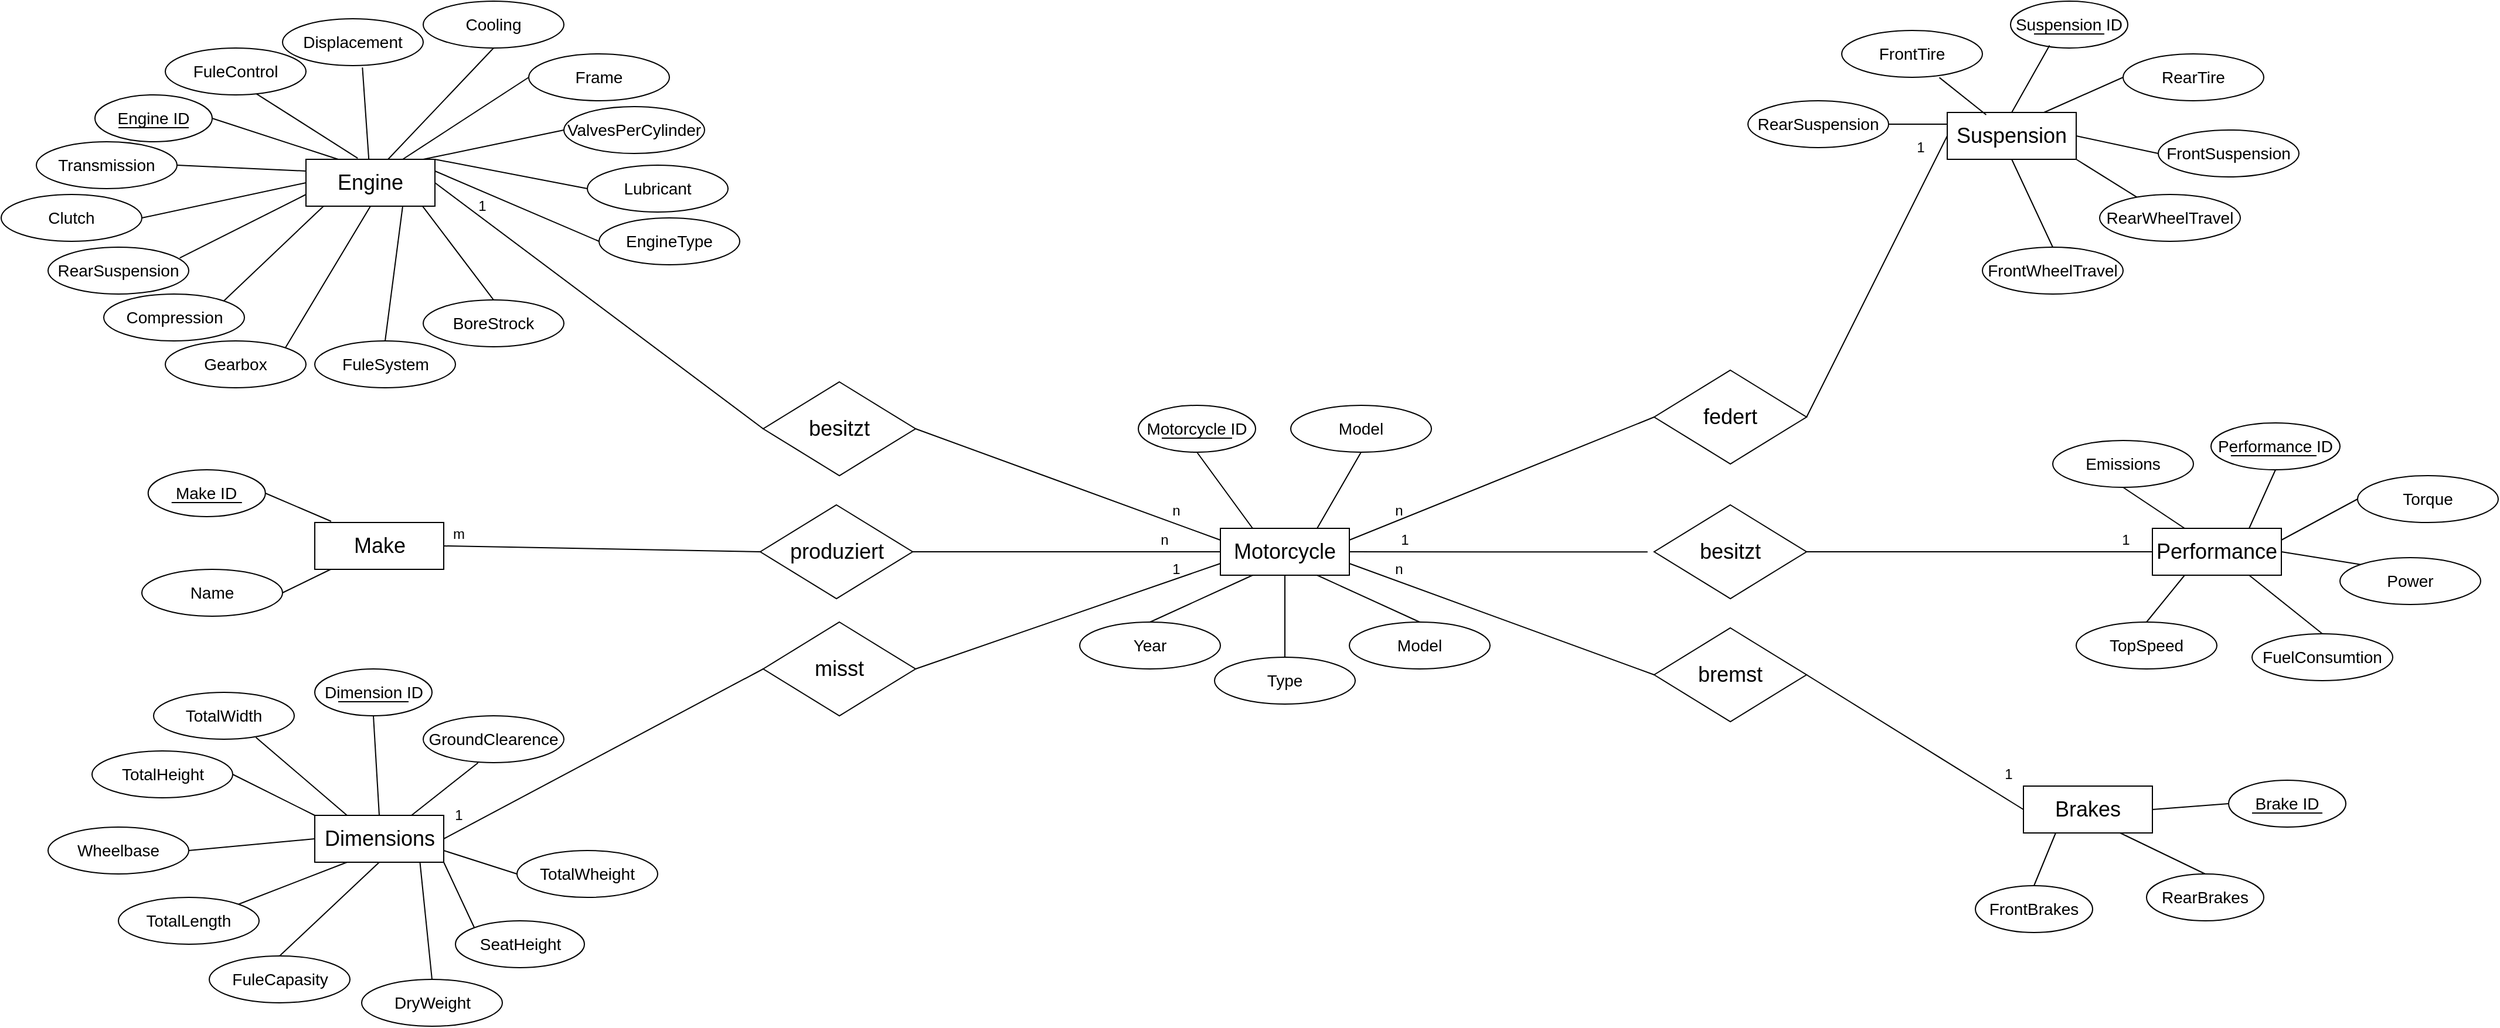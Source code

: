 <mxfile version="26.0.9">
  <diagram id="C5RBs43oDa-KdzZeNtuy" name="Page-1">
    <mxGraphModel dx="4522" dy="1688" grid="1" gridSize="10" guides="1" tooltips="1" connect="1" arrows="1" fold="1" page="1" pageScale="1" pageWidth="827" pageHeight="1169" math="0" shadow="0">
      <root>
        <mxCell id="WIyWlLk6GJQsqaUBKTNV-0" />
        <mxCell id="WIyWlLk6GJQsqaUBKTNV-1" parent="WIyWlLk6GJQsqaUBKTNV-0" />
        <mxCell id="6ca-6jNYplKiAOESxt2s-0" value="&lt;font style=&quot;font-size: 18px;&quot;&gt;Brakes&lt;/font&gt;" style="rounded=0;whiteSpace=wrap;html=1;" parent="WIyWlLk6GJQsqaUBKTNV-1" vertex="1">
          <mxGeometry x="355" y="765" width="110" height="40" as="geometry" />
        </mxCell>
        <mxCell id="6ca-6jNYplKiAOESxt2s-2" value="&lt;font style=&quot;font-size: 18px;&quot;&gt;Engine&lt;/font&gt;" style="rounded=0;whiteSpace=wrap;html=1;" parent="WIyWlLk6GJQsqaUBKTNV-1" vertex="1">
          <mxGeometry x="-1110" y="230" width="110" height="40" as="geometry" />
        </mxCell>
        <mxCell id="6ca-6jNYplKiAOESxt2s-6" value="&lt;font style=&quot;font-size: 18px;&quot;&gt;Suspension&lt;/font&gt;" style="rounded=0;whiteSpace=wrap;html=1;" parent="WIyWlLk6GJQsqaUBKTNV-1" vertex="1">
          <mxGeometry x="290" y="190" width="110" height="40" as="geometry" />
        </mxCell>
        <mxCell id="6ca-6jNYplKiAOESxt2s-8" value="&lt;font style=&quot;font-size: 18px;&quot;&gt;Motorcycle&lt;/font&gt;" style="rounded=0;whiteSpace=wrap;html=1;" parent="WIyWlLk6GJQsqaUBKTNV-1" vertex="1">
          <mxGeometry x="-330" y="545" width="110" height="40" as="geometry" />
        </mxCell>
        <mxCell id="6ca-6jNYplKiAOESxt2s-9" value="&lt;span style=&quot;font-size: 18px;&quot;&gt;Performance&lt;/span&gt;" style="rounded=0;whiteSpace=wrap;html=1;" parent="WIyWlLk6GJQsqaUBKTNV-1" vertex="1">
          <mxGeometry x="465" y="545" width="110" height="40" as="geometry" />
        </mxCell>
        <mxCell id="6ca-6jNYplKiAOESxt2s-10" value="&lt;font style=&quot;font-size: 18px;&quot;&gt;Dimensions&lt;/font&gt;" style="rounded=0;whiteSpace=wrap;html=1;" parent="WIyWlLk6GJQsqaUBKTNV-1" vertex="1">
          <mxGeometry x="-1102.5" y="790" width="110" height="40" as="geometry" />
        </mxCell>
        <mxCell id="6ca-6jNYplKiAOESxt2s-13" value="&lt;font style=&quot;font-size: 14px;&quot;&gt;FrontBrakes&lt;/font&gt;" style="ellipse;whiteSpace=wrap;html=1;align=center;" parent="WIyWlLk6GJQsqaUBKTNV-1" vertex="1">
          <mxGeometry x="314" y="850" width="100" height="40" as="geometry" />
        </mxCell>
        <mxCell id="6ca-6jNYplKiAOESxt2s-14" value="&lt;font style=&quot;font-size: 14px;&quot;&gt;RearBrakes&lt;/font&gt;" style="ellipse;whiteSpace=wrap;html=1;align=center;" parent="WIyWlLk6GJQsqaUBKTNV-1" vertex="1">
          <mxGeometry x="460" y="840" width="100" height="40" as="geometry" />
        </mxCell>
        <mxCell id="6ca-6jNYplKiAOESxt2s-19" value="" style="group" parent="WIyWlLk6GJQsqaUBKTNV-1" vertex="1" connectable="0">
          <mxGeometry x="530" y="760" width="100" height="40" as="geometry" />
        </mxCell>
        <mxCell id="6ca-6jNYplKiAOESxt2s-23" value="" style="group" parent="6ca-6jNYplKiAOESxt2s-19" vertex="1" connectable="0">
          <mxGeometry width="100" height="40" as="geometry" />
        </mxCell>
        <mxCell id="6ca-6jNYplKiAOESxt2s-12" value="&lt;font style=&quot;font-size: 14px;&quot;&gt;Brake ID&lt;/font&gt;" style="ellipse;whiteSpace=wrap;html=1;align=center;" parent="6ca-6jNYplKiAOESxt2s-23" vertex="1">
          <mxGeometry width="100" height="40" as="geometry" />
        </mxCell>
        <mxCell id="6ca-6jNYplKiAOESxt2s-18" value="" style="line;strokeWidth=1;rotatable=0;dashed=0;labelPosition=right;align=left;verticalAlign=middle;spacingTop=0;spacingLeft=6;points=[];portConstraint=eastwest;" parent="6ca-6jNYplKiAOESxt2s-23" vertex="1">
          <mxGeometry x="20" y="23" width="60" height="10" as="geometry" />
        </mxCell>
        <mxCell id="6ca-6jNYplKiAOESxt2s-25" value="" style="group" parent="WIyWlLk6GJQsqaUBKTNV-1" vertex="1" connectable="0">
          <mxGeometry x="344" y="95" width="100" height="40" as="geometry" />
        </mxCell>
        <mxCell id="6ca-6jNYplKiAOESxt2s-26" value="" style="group" parent="6ca-6jNYplKiAOESxt2s-25" vertex="1" connectable="0">
          <mxGeometry width="100" height="40" as="geometry" />
        </mxCell>
        <mxCell id="6ca-6jNYplKiAOESxt2s-27" value="&lt;font style=&quot;font-size: 14px;&quot;&gt;Suspension ID&lt;/font&gt;" style="ellipse;whiteSpace=wrap;html=1;align=center;" parent="6ca-6jNYplKiAOESxt2s-26" vertex="1">
          <mxGeometry width="100" height="40" as="geometry" />
        </mxCell>
        <mxCell id="6ca-6jNYplKiAOESxt2s-28" value="" style="line;strokeWidth=1;rotatable=0;dashed=0;labelPosition=right;align=left;verticalAlign=middle;spacingTop=0;spacingLeft=6;points=[];portConstraint=eastwest;" parent="6ca-6jNYplKiAOESxt2s-26" vertex="1">
          <mxGeometry x="20" y="23" width="60" height="10" as="geometry" />
        </mxCell>
        <mxCell id="6ca-6jNYplKiAOESxt2s-29" value="&lt;font style=&quot;font-size: 14px;&quot;&gt;FrontSuspension&lt;/font&gt;" style="ellipse;whiteSpace=wrap;html=1;align=center;" parent="WIyWlLk6GJQsqaUBKTNV-1" vertex="1">
          <mxGeometry x="470" y="205" width="120" height="40" as="geometry" />
        </mxCell>
        <mxCell id="6ca-6jNYplKiAOESxt2s-30" value="&lt;font style=&quot;font-size: 14px;&quot;&gt;RearSuspension&lt;/font&gt;" style="ellipse;whiteSpace=wrap;html=1;align=center;" parent="WIyWlLk6GJQsqaUBKTNV-1" vertex="1">
          <mxGeometry x="120" y="180" width="120" height="40" as="geometry" />
        </mxCell>
        <mxCell id="6ca-6jNYplKiAOESxt2s-31" value="&lt;span style=&quot;font-size: 14px;&quot;&gt;RearWheelTravel&lt;/span&gt;" style="ellipse;whiteSpace=wrap;html=1;align=center;" parent="WIyWlLk6GJQsqaUBKTNV-1" vertex="1">
          <mxGeometry x="420" y="260" width="120" height="40" as="geometry" />
        </mxCell>
        <mxCell id="6ca-6jNYplKiAOESxt2s-32" value="&lt;span style=&quot;font-size: 14px;&quot;&gt;FrontWheelTravel&lt;/span&gt;" style="ellipse;whiteSpace=wrap;html=1;align=center;" parent="WIyWlLk6GJQsqaUBKTNV-1" vertex="1">
          <mxGeometry x="320" y="305" width="120" height="40" as="geometry" />
        </mxCell>
        <mxCell id="6ca-6jNYplKiAOESxt2s-33" value="&lt;span style=&quot;font-size: 14px;&quot;&gt;RearTire&lt;/span&gt;" style="ellipse;whiteSpace=wrap;html=1;align=center;" parent="WIyWlLk6GJQsqaUBKTNV-1" vertex="1">
          <mxGeometry x="440" y="140" width="120" height="40" as="geometry" />
        </mxCell>
        <mxCell id="6ca-6jNYplKiAOESxt2s-34" value="&lt;span style=&quot;font-size: 14px;&quot;&gt;FrontTire&lt;/span&gt;" style="ellipse;whiteSpace=wrap;html=1;align=center;" parent="WIyWlLk6GJQsqaUBKTNV-1" vertex="1">
          <mxGeometry x="200" y="120" width="120" height="40" as="geometry" />
        </mxCell>
        <mxCell id="6ca-6jNYplKiAOESxt2s-35" value="" style="group" parent="WIyWlLk6GJQsqaUBKTNV-1" vertex="1" connectable="0">
          <mxGeometry x="-1290" y="175" width="100" height="40" as="geometry" />
        </mxCell>
        <mxCell id="6ca-6jNYplKiAOESxt2s-36" value="" style="group" parent="6ca-6jNYplKiAOESxt2s-35" vertex="1" connectable="0">
          <mxGeometry width="100" height="40" as="geometry" />
        </mxCell>
        <mxCell id="6ca-6jNYplKiAOESxt2s-37" value="&lt;font style=&quot;font-size: 14px;&quot;&gt;Engine ID&lt;/font&gt;" style="ellipse;whiteSpace=wrap;html=1;align=center;" parent="6ca-6jNYplKiAOESxt2s-36" vertex="1">
          <mxGeometry width="100" height="40" as="geometry" />
        </mxCell>
        <mxCell id="6ca-6jNYplKiAOESxt2s-38" value="" style="line;strokeWidth=1;rotatable=0;dashed=0;labelPosition=right;align=left;verticalAlign=middle;spacingTop=0;spacingLeft=6;points=[];portConstraint=eastwest;" parent="6ca-6jNYplKiAOESxt2s-36" vertex="1">
          <mxGeometry x="20" y="23" width="60" height="10" as="geometry" />
        </mxCell>
        <mxCell id="6ca-6jNYplKiAOESxt2s-39" value="&lt;span style=&quot;font-size: 14px;&quot;&gt;Displacement&lt;/span&gt;&lt;span style=&quot;color: rgba(0, 0, 0, 0); font-family: monospace; font-size: 0px; text-align: start; text-wrap: nowrap;&quot;&gt;%3CmxGraphModel%3E%3Croot%3E%3CmxCell%20id%3D%220%22%2F%3E%3CmxCell%20id%3D%221%22%20parent%3D%220%22%2F%3E%3CmxCell%20id%3D%222%22%20value%3D%22%26lt%3Bfont%20style%3D%26quot%3Bfont-size%3A%2014px%3B%26quot%3B%26gt%3BRearSuspension%26lt%3B%2Ffont%26gt%3B%22%20style%3D%22ellipse%3BwhiteSpace%3Dwrap%3Bhtml%3D1%3Balign%3Dcenter%3B%22%20vertex%3D%221%22%20parent%3D%221%22%3E%3CmxGeometry%20x%3D%22550%22%20y%3D%22520%22%20width%3D%22120%22%20height%3D%2240%22%20as%3D%22geometry%22%2F%3E%3C%2FmxCell%3E%3C%2Froot%3E%3C%2FmxGraphModel%3E&lt;/span&gt;" style="ellipse;whiteSpace=wrap;html=1;align=center;" parent="WIyWlLk6GJQsqaUBKTNV-1" vertex="1">
          <mxGeometry x="-1130" y="110" width="120" height="40" as="geometry" />
        </mxCell>
        <mxCell id="6ca-6jNYplKiAOESxt2s-40" value="&lt;font style=&quot;font-size: 14px;&quot;&gt;RearSuspension&lt;/font&gt;" style="ellipse;whiteSpace=wrap;html=1;align=center;" parent="WIyWlLk6GJQsqaUBKTNV-1" vertex="1">
          <mxGeometry x="-1330" y="305" width="120" height="40" as="geometry" />
        </mxCell>
        <mxCell id="6ca-6jNYplKiAOESxt2s-41" value="&lt;span style=&quot;font-size: 14px;&quot;&gt;EngineType&lt;/span&gt;" style="ellipse;whiteSpace=wrap;html=1;align=center;" parent="WIyWlLk6GJQsqaUBKTNV-1" vertex="1">
          <mxGeometry x="-860" y="280" width="120" height="40" as="geometry" />
        </mxCell>
        <mxCell id="6ca-6jNYplKiAOESxt2s-42" value="&lt;span style=&quot;font-size: 14px;&quot;&gt;Compression&lt;/span&gt;" style="ellipse;whiteSpace=wrap;html=1;align=center;" parent="WIyWlLk6GJQsqaUBKTNV-1" vertex="1">
          <mxGeometry x="-1282.5" y="345" width="120" height="40" as="geometry" />
        </mxCell>
        <mxCell id="6ca-6jNYplKiAOESxt2s-43" value="&lt;span style=&quot;font-size: 14px;&quot;&gt;BoreStrock&lt;/span&gt;" style="ellipse;whiteSpace=wrap;html=1;align=center;" parent="WIyWlLk6GJQsqaUBKTNV-1" vertex="1">
          <mxGeometry x="-1010" y="350" width="120" height="40" as="geometry" />
        </mxCell>
        <mxCell id="6ca-6jNYplKiAOESxt2s-44" value="&lt;span style=&quot;font-size: 14px;&quot;&gt;ValvesPerCylinder&lt;/span&gt;" style="ellipse;whiteSpace=wrap;html=1;align=center;" parent="WIyWlLk6GJQsqaUBKTNV-1" vertex="1">
          <mxGeometry x="-890" y="185" width="120" height="40" as="geometry" />
        </mxCell>
        <mxCell id="6ca-6jNYplKiAOESxt2s-45" value="&lt;span style=&quot;font-size: 14px;&quot;&gt;FuleSystem&lt;/span&gt;" style="ellipse;whiteSpace=wrap;html=1;align=center;" parent="WIyWlLk6GJQsqaUBKTNV-1" vertex="1">
          <mxGeometry x="-1102.5" y="385" width="120" height="40" as="geometry" />
        </mxCell>
        <mxCell id="6ca-6jNYplKiAOESxt2s-46" value="&lt;span style=&quot;font-size: 14px;&quot;&gt;FuleControl&lt;/span&gt;" style="ellipse;whiteSpace=wrap;html=1;align=center;" parent="WIyWlLk6GJQsqaUBKTNV-1" vertex="1">
          <mxGeometry x="-1230" y="135" width="120" height="40" as="geometry" />
        </mxCell>
        <mxCell id="6ca-6jNYplKiAOESxt2s-47" value="&lt;span style=&quot;font-size: 14px;&quot;&gt;Lubricant&lt;/span&gt;" style="ellipse;whiteSpace=wrap;html=1;align=center;" parent="WIyWlLk6GJQsqaUBKTNV-1" vertex="1">
          <mxGeometry x="-870" y="235" width="120" height="40" as="geometry" />
        </mxCell>
        <mxCell id="6ca-6jNYplKiAOESxt2s-48" value="&lt;span style=&quot;font-size: 14px;&quot;&gt;Cooling&lt;/span&gt;" style="ellipse;whiteSpace=wrap;html=1;align=center;" parent="WIyWlLk6GJQsqaUBKTNV-1" vertex="1">
          <mxGeometry x="-1010" y="95" width="120" height="40" as="geometry" />
        </mxCell>
        <mxCell id="6ca-6jNYplKiAOESxt2s-49" value="&lt;span style=&quot;font-size: 14px;&quot;&gt;Gearbox&lt;/span&gt;" style="ellipse;whiteSpace=wrap;html=1;align=center;" parent="WIyWlLk6GJQsqaUBKTNV-1" vertex="1">
          <mxGeometry x="-1230" y="385" width="120" height="40" as="geometry" />
        </mxCell>
        <mxCell id="6ca-6jNYplKiAOESxt2s-50" value="&lt;span style=&quot;font-size: 14px;&quot;&gt;Transmission&lt;/span&gt;" style="ellipse;whiteSpace=wrap;html=1;align=center;" parent="WIyWlLk6GJQsqaUBKTNV-1" vertex="1">
          <mxGeometry x="-1340" y="215" width="120" height="40" as="geometry" />
        </mxCell>
        <mxCell id="6ca-6jNYplKiAOESxt2s-51" value="&lt;span style=&quot;font-size: 14px;&quot;&gt;Clutch&lt;/span&gt;" style="ellipse;whiteSpace=wrap;html=1;align=center;" parent="WIyWlLk6GJQsqaUBKTNV-1" vertex="1">
          <mxGeometry x="-1370" y="260" width="120" height="40" as="geometry" />
        </mxCell>
        <mxCell id="6ca-6jNYplKiAOESxt2s-52" value="&lt;span style=&quot;font-size: 14px;&quot;&gt;Frame&lt;/span&gt;" style="ellipse;whiteSpace=wrap;html=1;align=center;" parent="WIyWlLk6GJQsqaUBKTNV-1" vertex="1">
          <mxGeometry x="-920" y="140" width="120" height="40" as="geometry" />
        </mxCell>
        <mxCell id="6ca-6jNYplKiAOESxt2s-56" value="" style="group" parent="WIyWlLk6GJQsqaUBKTNV-1" vertex="1" connectable="0">
          <mxGeometry x="-400" y="440" width="100" height="40" as="geometry" />
        </mxCell>
        <mxCell id="6ca-6jNYplKiAOESxt2s-57" value="" style="group" parent="6ca-6jNYplKiAOESxt2s-56" vertex="1" connectable="0">
          <mxGeometry width="100" height="40" as="geometry" />
        </mxCell>
        <mxCell id="6ca-6jNYplKiAOESxt2s-58" value="&lt;font style=&quot;font-size: 14px;&quot;&gt;Motorcycle ID&lt;/font&gt;" style="ellipse;whiteSpace=wrap;html=1;align=center;" parent="6ca-6jNYplKiAOESxt2s-57" vertex="1">
          <mxGeometry width="100" height="40" as="geometry" />
        </mxCell>
        <mxCell id="6ca-6jNYplKiAOESxt2s-59" value="" style="line;strokeWidth=1;rotatable=0;dashed=0;labelPosition=right;align=left;verticalAlign=middle;spacingTop=0;spacingLeft=6;points=[];portConstraint=eastwest;" parent="6ca-6jNYplKiAOESxt2s-57" vertex="1">
          <mxGeometry x="20" y="23" width="60" height="10" as="geometry" />
        </mxCell>
        <mxCell id="6ca-6jNYplKiAOESxt2s-61" value="&lt;span style=&quot;font-size: 14px;&quot;&gt;Model&lt;/span&gt;" style="ellipse;whiteSpace=wrap;html=1;align=center;" parent="WIyWlLk6GJQsqaUBKTNV-1" vertex="1">
          <mxGeometry x="-270" y="440" width="120" height="40" as="geometry" />
        </mxCell>
        <mxCell id="6ca-6jNYplKiAOESxt2s-62" value="&lt;span style=&quot;font-size: 14px;&quot;&gt;Year&lt;/span&gt;" style="ellipse;whiteSpace=wrap;html=1;align=center;" parent="WIyWlLk6GJQsqaUBKTNV-1" vertex="1">
          <mxGeometry x="-450" y="625" width="120" height="40" as="geometry" />
        </mxCell>
        <mxCell id="6ca-6jNYplKiAOESxt2s-63" value="&lt;span style=&quot;font-size: 14px;&quot;&gt;Type&lt;/span&gt;" style="ellipse;whiteSpace=wrap;html=1;align=center;" parent="WIyWlLk6GJQsqaUBKTNV-1" vertex="1">
          <mxGeometry x="-335" y="655" width="120" height="40" as="geometry" />
        </mxCell>
        <mxCell id="6ca-6jNYplKiAOESxt2s-65" value="&lt;span style=&quot;font-size: 14px;&quot;&gt;Model&lt;/span&gt;" style="ellipse;whiteSpace=wrap;html=1;align=center;" parent="WIyWlLk6GJQsqaUBKTNV-1" vertex="1">
          <mxGeometry x="-220" y="625" width="120" height="40" as="geometry" />
        </mxCell>
        <mxCell id="6ca-6jNYplKiAOESxt2s-66" value="" style="group" parent="WIyWlLk6GJQsqaUBKTNV-1" vertex="1" connectable="0">
          <mxGeometry x="-1102.5" y="665" width="100" height="40" as="geometry" />
        </mxCell>
        <mxCell id="6ca-6jNYplKiAOESxt2s-67" value="" style="group" parent="6ca-6jNYplKiAOESxt2s-66" vertex="1" connectable="0">
          <mxGeometry width="100" height="40" as="geometry" />
        </mxCell>
        <mxCell id="6ca-6jNYplKiAOESxt2s-68" value="&lt;font style=&quot;font-size: 14px;&quot;&gt;Dimension ID&lt;/font&gt;" style="ellipse;whiteSpace=wrap;html=1;align=center;" parent="6ca-6jNYplKiAOESxt2s-67" vertex="1">
          <mxGeometry width="100" height="40" as="geometry" />
        </mxCell>
        <mxCell id="6ca-6jNYplKiAOESxt2s-69" value="" style="line;strokeWidth=1;rotatable=0;dashed=0;labelPosition=right;align=left;verticalAlign=middle;spacingTop=0;spacingLeft=6;points=[];portConstraint=eastwest;" parent="6ca-6jNYplKiAOESxt2s-67" vertex="1">
          <mxGeometry x="20" y="23" width="60" height="10" as="geometry" />
        </mxCell>
        <mxCell id="6ca-6jNYplKiAOESxt2s-74" value="&lt;span style=&quot;font-size: 14px;&quot;&gt;SeatHeight&lt;/span&gt;" style="ellipse;whiteSpace=wrap;html=1;align=center;" parent="WIyWlLk6GJQsqaUBKTNV-1" vertex="1">
          <mxGeometry x="-982.5" y="880" width="110" height="40" as="geometry" />
        </mxCell>
        <mxCell id="6ca-6jNYplKiAOESxt2s-75" value="&lt;span style=&quot;font-size: 14px;&quot;&gt;GroundClearence&lt;/span&gt;" style="ellipse;whiteSpace=wrap;html=1;align=center;" parent="WIyWlLk6GJQsqaUBKTNV-1" vertex="1">
          <mxGeometry x="-1010" y="705" width="120" height="40" as="geometry" />
        </mxCell>
        <mxCell id="6ca-6jNYplKiAOESxt2s-76" value="&lt;span style=&quot;font-size: 14px;&quot;&gt;Wheelbase&lt;/span&gt;" style="ellipse;whiteSpace=wrap;html=1;align=center;" parent="WIyWlLk6GJQsqaUBKTNV-1" vertex="1">
          <mxGeometry x="-1330" y="800" width="120" height="40" as="geometry" />
        </mxCell>
        <mxCell id="6ca-6jNYplKiAOESxt2s-77" value="&lt;span style=&quot;font-size: 14px;&quot;&gt;FuleCapasity&lt;/span&gt;" style="ellipse;whiteSpace=wrap;html=1;align=center;" parent="WIyWlLk6GJQsqaUBKTNV-1" vertex="1">
          <mxGeometry x="-1192.5" y="910" width="120" height="40" as="geometry" />
        </mxCell>
        <mxCell id="6ca-6jNYplKiAOESxt2s-78" value="&lt;span style=&quot;font-size: 14px;&quot;&gt;TotalWheight&lt;/span&gt;" style="ellipse;whiteSpace=wrap;html=1;align=center;" parent="WIyWlLk6GJQsqaUBKTNV-1" vertex="1">
          <mxGeometry x="-930" y="820" width="120" height="40" as="geometry" />
        </mxCell>
        <mxCell id="6ca-6jNYplKiAOESxt2s-79" value="&lt;span style=&quot;font-size: 14px;&quot;&gt;TotalHeight&lt;/span&gt;" style="ellipse;whiteSpace=wrap;html=1;align=center;" parent="WIyWlLk6GJQsqaUBKTNV-1" vertex="1">
          <mxGeometry x="-1292.5" y="735" width="120" height="40" as="geometry" />
        </mxCell>
        <mxCell id="6ca-6jNYplKiAOESxt2s-80" value="&lt;span style=&quot;font-size: 14px;&quot;&gt;TotalLength&lt;/span&gt;" style="ellipse;whiteSpace=wrap;html=1;align=center;" parent="WIyWlLk6GJQsqaUBKTNV-1" vertex="1">
          <mxGeometry x="-1270" y="860" width="120" height="40" as="geometry" />
        </mxCell>
        <mxCell id="6ca-6jNYplKiAOESxt2s-81" value="&lt;span style=&quot;font-size: 14px;&quot;&gt;TotalWidth&lt;/span&gt;" style="ellipse;whiteSpace=wrap;html=1;align=center;" parent="WIyWlLk6GJQsqaUBKTNV-1" vertex="1">
          <mxGeometry x="-1240" y="685" width="120" height="40" as="geometry" />
        </mxCell>
        <mxCell id="6ca-6jNYplKiAOESxt2s-82" value="&lt;span style=&quot;font-size: 14px;&quot;&gt;DryWeight&lt;/span&gt;" style="ellipse;whiteSpace=wrap;html=1;align=center;" parent="WIyWlLk6GJQsqaUBKTNV-1" vertex="1">
          <mxGeometry x="-1062.5" y="930" width="120" height="40" as="geometry" />
        </mxCell>
        <mxCell id="6ca-6jNYplKiAOESxt2s-84" value="" style="group" parent="WIyWlLk6GJQsqaUBKTNV-1" vertex="1" connectable="0">
          <mxGeometry x="515" y="455" width="110" height="40" as="geometry" />
        </mxCell>
        <mxCell id="6ca-6jNYplKiAOESxt2s-85" value="&lt;font style=&quot;font-size: 14px;&quot;&gt;Performance ID&lt;/font&gt;" style="ellipse;whiteSpace=wrap;html=1;align=center;" parent="6ca-6jNYplKiAOESxt2s-84" vertex="1">
          <mxGeometry width="110.0" height="40" as="geometry" />
        </mxCell>
        <mxCell id="6ca-6jNYplKiAOESxt2s-86" value="" style="line;strokeWidth=1;rotatable=0;dashed=0;labelPosition=right;align=left;verticalAlign=middle;spacingTop=0;spacingLeft=6;points=[];portConstraint=eastwest;" parent="6ca-6jNYplKiAOESxt2s-84" vertex="1">
          <mxGeometry x="16.92" y="23" width="73.08" height="10" as="geometry" />
        </mxCell>
        <mxCell id="6ca-6jNYplKiAOESxt2s-87" value="&lt;span style=&quot;font-size: 14px;&quot;&gt;Power&lt;/span&gt;" style="ellipse;whiteSpace=wrap;html=1;align=center;" parent="WIyWlLk6GJQsqaUBKTNV-1" vertex="1">
          <mxGeometry x="625" y="570" width="120" height="40" as="geometry" />
        </mxCell>
        <mxCell id="6ca-6jNYplKiAOESxt2s-88" value="&lt;span style=&quot;font-size: 14px;&quot;&gt;Torque&lt;/span&gt;" style="ellipse;whiteSpace=wrap;html=1;align=center;" parent="WIyWlLk6GJQsqaUBKTNV-1" vertex="1">
          <mxGeometry x="640" y="500" width="120" height="40" as="geometry" />
        </mxCell>
        <mxCell id="6ca-6jNYplKiAOESxt2s-89" value="&lt;span style=&quot;font-size: 14px;&quot;&gt;TopSpeed&lt;/span&gt;" style="ellipse;whiteSpace=wrap;html=1;align=center;" parent="WIyWlLk6GJQsqaUBKTNV-1" vertex="1">
          <mxGeometry x="400" y="625" width="120" height="40" as="geometry" />
        </mxCell>
        <mxCell id="6ca-6jNYplKiAOESxt2s-90" value="&lt;span style=&quot;font-size: 14px;&quot;&gt;FuelConsumtion&lt;/span&gt;" style="ellipse;whiteSpace=wrap;html=1;align=center;" parent="WIyWlLk6GJQsqaUBKTNV-1" vertex="1">
          <mxGeometry x="550" y="635" width="120" height="40" as="geometry" />
        </mxCell>
        <mxCell id="6ca-6jNYplKiAOESxt2s-91" value="&lt;span style=&quot;font-size: 14px;&quot;&gt;Emissions&lt;/span&gt;" style="ellipse;whiteSpace=wrap;html=1;align=center;" parent="WIyWlLk6GJQsqaUBKTNV-1" vertex="1">
          <mxGeometry x="380" y="470" width="120" height="40" as="geometry" />
        </mxCell>
        <mxCell id="_w1U7veLrTmLLH9kfXpN-4" value="" style="endArrow=none;html=1;rounded=0;exitX=0.75;exitY=1;exitDx=0;exitDy=0;entryX=0.5;entryY=0;entryDx=0;entryDy=0;" edge="1" parent="WIyWlLk6GJQsqaUBKTNV-1" source="6ca-6jNYplKiAOESxt2s-8" target="6ca-6jNYplKiAOESxt2s-65">
          <mxGeometry width="50" height="50" relative="1" as="geometry">
            <mxPoint x="-170" y="600" as="sourcePoint" />
            <mxPoint x="-120" y="550" as="targetPoint" />
          </mxGeometry>
        </mxCell>
        <mxCell id="_w1U7veLrTmLLH9kfXpN-5" value="" style="endArrow=none;html=1;rounded=0;exitX=0.5;exitY=1;exitDx=0;exitDy=0;entryX=0.5;entryY=0;entryDx=0;entryDy=0;" edge="1" parent="WIyWlLk6GJQsqaUBKTNV-1" source="6ca-6jNYplKiAOESxt2s-8" target="6ca-6jNYplKiAOESxt2s-63">
          <mxGeometry width="50" height="50" relative="1" as="geometry">
            <mxPoint x="-300" y="610" as="sourcePoint" />
            <mxPoint x="-213" y="650" as="targetPoint" />
          </mxGeometry>
        </mxCell>
        <mxCell id="_w1U7veLrTmLLH9kfXpN-6" value="" style="endArrow=none;html=1;rounded=0;exitX=0.25;exitY=1;exitDx=0;exitDy=0;entryX=0.5;entryY=0;entryDx=0;entryDy=0;" edge="1" parent="WIyWlLk6GJQsqaUBKTNV-1" source="6ca-6jNYplKiAOESxt2s-8" target="6ca-6jNYplKiAOESxt2s-62">
          <mxGeometry width="50" height="50" relative="1" as="geometry">
            <mxPoint x="-227" y="605" as="sourcePoint" />
            <mxPoint x="-140" y="645" as="targetPoint" />
          </mxGeometry>
        </mxCell>
        <mxCell id="_w1U7veLrTmLLH9kfXpN-7" value="" style="endArrow=none;html=1;rounded=0;exitX=0.5;exitY=1;exitDx=0;exitDy=0;entryX=0.25;entryY=0;entryDx=0;entryDy=0;" edge="1" parent="WIyWlLk6GJQsqaUBKTNV-1" source="6ca-6jNYplKiAOESxt2s-58" target="6ca-6jNYplKiAOESxt2s-8">
          <mxGeometry width="50" height="50" relative="1" as="geometry">
            <mxPoint x="-280" y="450" as="sourcePoint" />
            <mxPoint x="-300" y="540" as="targetPoint" />
          </mxGeometry>
        </mxCell>
        <mxCell id="_w1U7veLrTmLLH9kfXpN-8" value="" style="endArrow=none;html=1;rounded=0;entryX=0.75;entryY=0;entryDx=0;entryDy=0;exitX=0.5;exitY=1;exitDx=0;exitDy=0;" edge="1" parent="WIyWlLk6GJQsqaUBKTNV-1" source="6ca-6jNYplKiAOESxt2s-61" target="6ca-6jNYplKiAOESxt2s-8">
          <mxGeometry width="50" height="50" relative="1" as="geometry">
            <mxPoint x="-265" y="455" as="sourcePoint" />
            <mxPoint x="-265" y="555" as="targetPoint" />
          </mxGeometry>
        </mxCell>
        <mxCell id="_w1U7veLrTmLLH9kfXpN-11" value="" style="endArrow=none;html=1;rounded=0;exitX=0;exitY=0.75;exitDx=0;exitDy=0;entryX=1;entryY=0.5;entryDx=0;entryDy=0;" edge="1" parent="WIyWlLk6GJQsqaUBKTNV-1" source="6ca-6jNYplKiAOESxt2s-8" target="_w1U7veLrTmLLH9kfXpN-13">
          <mxGeometry width="50" height="50" relative="1" as="geometry">
            <mxPoint x="-445" y="565" as="sourcePoint" />
            <mxPoint x="-540" y="630" as="targetPoint" />
          </mxGeometry>
        </mxCell>
        <mxCell id="_w1U7veLrTmLLH9kfXpN-13" value="&lt;font style=&quot;font-size: 18px;&quot;&gt;misst&lt;/font&gt;" style="rhombus;whiteSpace=wrap;html=1;" vertex="1" parent="WIyWlLk6GJQsqaUBKTNV-1">
          <mxGeometry x="-720" y="625" width="130" height="80" as="geometry" />
        </mxCell>
        <mxCell id="_w1U7veLrTmLLH9kfXpN-14" value="&lt;font style=&quot;font-size: 18px;&quot;&gt;besitzt&lt;/font&gt;" style="rhombus;whiteSpace=wrap;html=1;" vertex="1" parent="WIyWlLk6GJQsqaUBKTNV-1">
          <mxGeometry x="-720" y="420" width="130" height="80" as="geometry" />
        </mxCell>
        <mxCell id="_w1U7veLrTmLLH9kfXpN-15" value="&lt;font style=&quot;font-size: 18px;&quot;&gt;bremst&lt;/font&gt;" style="rhombus;whiteSpace=wrap;html=1;" vertex="1" parent="WIyWlLk6GJQsqaUBKTNV-1">
          <mxGeometry x="40" y="630" width="130" height="80" as="geometry" />
        </mxCell>
        <mxCell id="_w1U7veLrTmLLH9kfXpN-16" value="&lt;font style=&quot;font-size: 18px;&quot;&gt;federt&lt;/font&gt;" style="rhombus;whiteSpace=wrap;html=1;" vertex="1" parent="WIyWlLk6GJQsqaUBKTNV-1">
          <mxGeometry x="40" y="410" width="130" height="80" as="geometry" />
        </mxCell>
        <mxCell id="_w1U7veLrTmLLH9kfXpN-17" value="" style="endArrow=none;html=1;rounded=0;exitX=0;exitY=0.25;exitDx=0;exitDy=0;entryX=1;entryY=0.5;entryDx=0;entryDy=0;" edge="1" parent="WIyWlLk6GJQsqaUBKTNV-1" source="6ca-6jNYplKiAOESxt2s-8" target="_w1U7veLrTmLLH9kfXpN-14">
          <mxGeometry width="50" height="50" relative="1" as="geometry">
            <mxPoint x="-414" y="495" as="sourcePoint" />
            <mxPoint x="-674" y="585" as="targetPoint" />
          </mxGeometry>
        </mxCell>
        <mxCell id="_w1U7veLrTmLLH9kfXpN-18" value="&lt;font style=&quot;font-size: 18px;&quot;&gt;besitzt&lt;/font&gt;" style="rhombus;whiteSpace=wrap;html=1;" vertex="1" parent="WIyWlLk6GJQsqaUBKTNV-1">
          <mxGeometry x="40" y="525" width="130" height="80" as="geometry" />
        </mxCell>
        <mxCell id="_w1U7veLrTmLLH9kfXpN-19" value="" style="endArrow=none;html=1;rounded=0;exitX=0;exitY=0.5;exitDx=0;exitDy=0;entryX=1;entryY=0.75;entryDx=0;entryDy=0;" edge="1" parent="WIyWlLk6GJQsqaUBKTNV-1" source="_w1U7veLrTmLLH9kfXpN-15" target="6ca-6jNYplKiAOESxt2s-8">
          <mxGeometry width="50" height="50" relative="1" as="geometry">
            <mxPoint x="70" y="650" as="sourcePoint" />
            <mxPoint x="-190" y="545" as="targetPoint" />
          </mxGeometry>
        </mxCell>
        <mxCell id="_w1U7veLrTmLLH9kfXpN-20" value="" style="endArrow=none;html=1;rounded=0;exitX=0;exitY=0.5;exitDx=0;exitDy=0;entryX=1;entryY=0.25;entryDx=0;entryDy=0;" edge="1" parent="WIyWlLk6GJQsqaUBKTNV-1" source="_w1U7veLrTmLLH9kfXpN-16" target="6ca-6jNYplKiAOESxt2s-8">
          <mxGeometry width="50" height="50" relative="1" as="geometry">
            <mxPoint x="-310" y="575" as="sourcePoint" />
            <mxPoint x="-570" y="470" as="targetPoint" />
          </mxGeometry>
        </mxCell>
        <mxCell id="_w1U7veLrTmLLH9kfXpN-22" value="" style="endArrow=none;html=1;rounded=0;exitX=0;exitY=0.5;exitDx=0;exitDy=0;entryX=1;entryY=0.5;entryDx=0;entryDy=0;" edge="1" parent="WIyWlLk6GJQsqaUBKTNV-1" source="_w1U7veLrTmLLH9kfXpN-14" target="6ca-6jNYplKiAOESxt2s-2">
          <mxGeometry width="50" height="50" relative="1" as="geometry">
            <mxPoint x="-712.5" y="410" as="sourcePoint" />
            <mxPoint x="-972.5" y="315" as="targetPoint" />
          </mxGeometry>
        </mxCell>
        <mxCell id="_w1U7veLrTmLLH9kfXpN-23" value="" style="endArrow=none;html=1;rounded=0;exitX=0;exitY=0.5;exitDx=0;exitDy=0;entryX=1;entryY=0.5;entryDx=0;entryDy=0;" edge="1" parent="WIyWlLk6GJQsqaUBKTNV-1" source="_w1U7veLrTmLLH9kfXpN-13" target="6ca-6jNYplKiAOESxt2s-10">
          <mxGeometry width="50" height="50" relative="1" as="geometry">
            <mxPoint x="-710" y="470" as="sourcePoint" />
            <mxPoint x="-942" y="320" as="targetPoint" />
          </mxGeometry>
        </mxCell>
        <mxCell id="_w1U7veLrTmLLH9kfXpN-24" value="" style="endArrow=none;html=1;rounded=0;exitX=1;exitY=0.5;exitDx=0;exitDy=0;entryX=0;entryY=0.5;entryDx=0;entryDy=0;" edge="1" parent="WIyWlLk6GJQsqaUBKTNV-1" source="_w1U7veLrTmLLH9kfXpN-16" target="6ca-6jNYplKiAOESxt2s-6">
          <mxGeometry width="50" height="50" relative="1" as="geometry">
            <mxPoint x="-700" y="480" as="sourcePoint" />
            <mxPoint x="-932" y="330" as="targetPoint" />
          </mxGeometry>
        </mxCell>
        <mxCell id="_w1U7veLrTmLLH9kfXpN-25" value="" style="endArrow=none;html=1;rounded=0;exitX=1;exitY=0.5;exitDx=0;exitDy=0;entryX=0;entryY=0.5;entryDx=0;entryDy=0;" edge="1" parent="WIyWlLk6GJQsqaUBKTNV-1" source="_w1U7veLrTmLLH9kfXpN-18" target="6ca-6jNYplKiAOESxt2s-9">
          <mxGeometry width="50" height="50" relative="1" as="geometry">
            <mxPoint x="-690" y="490" as="sourcePoint" />
            <mxPoint x="-922" y="340" as="targetPoint" />
          </mxGeometry>
        </mxCell>
        <mxCell id="_w1U7veLrTmLLH9kfXpN-26" value="" style="endArrow=none;html=1;rounded=0;exitX=1;exitY=0.5;exitDx=0;exitDy=0;entryX=0;entryY=0.5;entryDx=0;entryDy=0;" edge="1" parent="WIyWlLk6GJQsqaUBKTNV-1" source="_w1U7veLrTmLLH9kfXpN-15" target="6ca-6jNYplKiAOESxt2s-0">
          <mxGeometry width="50" height="50" relative="1" as="geometry">
            <mxPoint x="-680" y="500" as="sourcePoint" />
            <mxPoint x="-912" y="350" as="targetPoint" />
          </mxGeometry>
        </mxCell>
        <mxCell id="_w1U7veLrTmLLH9kfXpN-31" value="" style="endArrow=none;html=1;rounded=0;exitX=1;exitY=0.75;exitDx=0;exitDy=0;entryX=0;entryY=0.5;entryDx=0;entryDy=0;" edge="1" parent="WIyWlLk6GJQsqaUBKTNV-1" source="6ca-6jNYplKiAOESxt2s-10" target="6ca-6jNYplKiAOESxt2s-78">
          <mxGeometry width="50" height="50" relative="1" as="geometry">
            <mxPoint x="-1030" y="830" as="sourcePoint" />
            <mxPoint x="-1030" y="900" as="targetPoint" />
          </mxGeometry>
        </mxCell>
        <mxCell id="_w1U7veLrTmLLH9kfXpN-32" value="" style="endArrow=none;html=1;rounded=0;entryX=0;entryY=0;entryDx=0;entryDy=0;exitX=1;exitY=1;exitDx=0;exitDy=0;" edge="1" parent="WIyWlLk6GJQsqaUBKTNV-1" source="6ca-6jNYplKiAOESxt2s-10" target="6ca-6jNYplKiAOESxt2s-74">
          <mxGeometry width="50" height="50" relative="1" as="geometry">
            <mxPoint x="-1000" y="840" as="sourcePoint" />
            <mxPoint x="-920" y="850" as="targetPoint" />
          </mxGeometry>
        </mxCell>
        <mxCell id="_w1U7veLrTmLLH9kfXpN-33" value="" style="endArrow=none;html=1;rounded=0;entryX=0.5;entryY=0;entryDx=0;entryDy=0;exitX=0.816;exitY=1.009;exitDx=0;exitDy=0;exitPerimeter=0;" edge="1" parent="WIyWlLk6GJQsqaUBKTNV-1" source="6ca-6jNYplKiAOESxt2s-10" target="6ca-6jNYplKiAOESxt2s-82">
          <mxGeometry width="50" height="50" relative="1" as="geometry">
            <mxPoint x="-983" y="840" as="sourcePoint" />
            <mxPoint x="-956" y="896" as="targetPoint" />
          </mxGeometry>
        </mxCell>
        <mxCell id="_w1U7veLrTmLLH9kfXpN-34" value="" style="endArrow=none;html=1;rounded=0;entryX=0.5;entryY=0;entryDx=0;entryDy=0;exitX=0.5;exitY=1;exitDx=0;exitDy=0;" edge="1" parent="WIyWlLk6GJQsqaUBKTNV-1" source="6ca-6jNYplKiAOESxt2s-10" target="6ca-6jNYplKiAOESxt2s-77">
          <mxGeometry width="50" height="50" relative="1" as="geometry">
            <mxPoint x="-973" y="850" as="sourcePoint" />
            <mxPoint x="-946" y="906" as="targetPoint" />
          </mxGeometry>
        </mxCell>
        <mxCell id="_w1U7veLrTmLLH9kfXpN-35" value="" style="endArrow=none;html=1;rounded=0;entryX=1;entryY=0;entryDx=0;entryDy=0;exitX=0.25;exitY=1;exitDx=0;exitDy=0;" edge="1" parent="WIyWlLk6GJQsqaUBKTNV-1" source="6ca-6jNYplKiAOESxt2s-10" target="6ca-6jNYplKiAOESxt2s-80">
          <mxGeometry width="50" height="50" relative="1" as="geometry">
            <mxPoint x="-963" y="860" as="sourcePoint" />
            <mxPoint x="-936" y="916" as="targetPoint" />
          </mxGeometry>
        </mxCell>
        <mxCell id="_w1U7veLrTmLLH9kfXpN-36" value="" style="endArrow=none;html=1;rounded=0;entryX=1;entryY=0.5;entryDx=0;entryDy=0;exitX=0;exitY=0.5;exitDx=0;exitDy=0;" edge="1" parent="WIyWlLk6GJQsqaUBKTNV-1" source="6ca-6jNYplKiAOESxt2s-10" target="6ca-6jNYplKiAOESxt2s-76">
          <mxGeometry width="50" height="50" relative="1" as="geometry">
            <mxPoint x="-953" y="870" as="sourcePoint" />
            <mxPoint x="-926" y="926" as="targetPoint" />
          </mxGeometry>
        </mxCell>
        <mxCell id="_w1U7veLrTmLLH9kfXpN-37" value="" style="endArrow=none;html=1;rounded=0;entryX=1;entryY=0.5;entryDx=0;entryDy=0;exitX=0;exitY=0;exitDx=0;exitDy=0;" edge="1" parent="WIyWlLk6GJQsqaUBKTNV-1" source="6ca-6jNYplKiAOESxt2s-10" target="6ca-6jNYplKiAOESxt2s-79">
          <mxGeometry width="50" height="50" relative="1" as="geometry">
            <mxPoint x="-943" y="880" as="sourcePoint" />
            <mxPoint x="-916" y="936" as="targetPoint" />
          </mxGeometry>
        </mxCell>
        <mxCell id="_w1U7veLrTmLLH9kfXpN-38" value="" style="endArrow=none;html=1;rounded=0;entryX=0.727;entryY=0.96;entryDx=0;entryDy=0;exitX=0.25;exitY=0;exitDx=0;exitDy=0;entryPerimeter=0;" edge="1" parent="WIyWlLk6GJQsqaUBKTNV-1" source="6ca-6jNYplKiAOESxt2s-10" target="6ca-6jNYplKiAOESxt2s-81">
          <mxGeometry width="50" height="50" relative="1" as="geometry">
            <mxPoint x="-933" y="890" as="sourcePoint" />
            <mxPoint x="-906" y="946" as="targetPoint" />
          </mxGeometry>
        </mxCell>
        <mxCell id="_w1U7veLrTmLLH9kfXpN-39" value="" style="endArrow=none;html=1;rounded=0;exitX=0.5;exitY=0;exitDx=0;exitDy=0;entryX=0.5;entryY=1;entryDx=0;entryDy=0;" edge="1" parent="WIyWlLk6GJQsqaUBKTNV-1" source="6ca-6jNYplKiAOESxt2s-10" target="6ca-6jNYplKiAOESxt2s-68">
          <mxGeometry width="50" height="50" relative="1" as="geometry">
            <mxPoint x="-923" y="900" as="sourcePoint" />
            <mxPoint x="-1050" y="710" as="targetPoint" />
          </mxGeometry>
        </mxCell>
        <mxCell id="_w1U7veLrTmLLH9kfXpN-40" value="" style="endArrow=none;html=1;rounded=0;entryX=0.39;entryY=1.003;entryDx=0;entryDy=0;exitX=0.75;exitY=0;exitDx=0;exitDy=0;entryPerimeter=0;" edge="1" parent="WIyWlLk6GJQsqaUBKTNV-1" source="6ca-6jNYplKiAOESxt2s-10" target="6ca-6jNYplKiAOESxt2s-75">
          <mxGeometry width="50" height="50" relative="1" as="geometry">
            <mxPoint x="-913" y="910" as="sourcePoint" />
            <mxPoint x="-886" y="966" as="targetPoint" />
          </mxGeometry>
        </mxCell>
        <mxCell id="_w1U7veLrTmLLH9kfXpN-41" value="" style="endArrow=none;html=1;rounded=0;entryX=0.5;entryY=0;entryDx=0;entryDy=0;exitX=0.25;exitY=1;exitDx=0;exitDy=0;" edge="1" parent="WIyWlLk6GJQsqaUBKTNV-1" source="6ca-6jNYplKiAOESxt2s-0" target="6ca-6jNYplKiAOESxt2s-13">
          <mxGeometry width="50" height="50" relative="1" as="geometry">
            <mxPoint y="760" as="sourcePoint" />
            <mxPoint x="27" y="816" as="targetPoint" />
          </mxGeometry>
        </mxCell>
        <mxCell id="_w1U7veLrTmLLH9kfXpN-42" value="" style="endArrow=none;html=1;rounded=0;entryX=0.5;entryY=0;entryDx=0;entryDy=0;exitX=0.75;exitY=1;exitDx=0;exitDy=0;" edge="1" parent="WIyWlLk6GJQsqaUBKTNV-1" source="6ca-6jNYplKiAOESxt2s-0" target="6ca-6jNYplKiAOESxt2s-14">
          <mxGeometry width="50" height="50" relative="1" as="geometry">
            <mxPoint x="393" y="815" as="sourcePoint" />
            <mxPoint x="374" y="860" as="targetPoint" />
          </mxGeometry>
        </mxCell>
        <mxCell id="_w1U7veLrTmLLH9kfXpN-43" value="" style="endArrow=none;html=1;rounded=0;entryX=0;entryY=0.5;entryDx=0;entryDy=0;exitX=1;exitY=0.5;exitDx=0;exitDy=0;" edge="1" parent="WIyWlLk6GJQsqaUBKTNV-1" source="6ca-6jNYplKiAOESxt2s-0" target="6ca-6jNYplKiAOESxt2s-12">
          <mxGeometry width="50" height="50" relative="1" as="geometry">
            <mxPoint x="403" y="825" as="sourcePoint" />
            <mxPoint x="384" y="870" as="targetPoint" />
          </mxGeometry>
        </mxCell>
        <mxCell id="_w1U7veLrTmLLH9kfXpN-44" value="" style="endArrow=none;html=1;rounded=0;entryX=0.5;entryY=0;entryDx=0;entryDy=0;exitX=0.25;exitY=1;exitDx=0;exitDy=0;" edge="1" parent="WIyWlLk6GJQsqaUBKTNV-1" source="6ca-6jNYplKiAOESxt2s-9" target="6ca-6jNYplKiAOESxt2s-89">
          <mxGeometry width="50" height="50" relative="1" as="geometry">
            <mxPoint x="413" y="835" as="sourcePoint" />
            <mxPoint x="394" y="880" as="targetPoint" />
          </mxGeometry>
        </mxCell>
        <mxCell id="_w1U7veLrTmLLH9kfXpN-45" value="" style="endArrow=none;html=1;rounded=0;entryX=0.5;entryY=0;entryDx=0;entryDy=0;exitX=0.75;exitY=1;exitDx=0;exitDy=0;" edge="1" parent="WIyWlLk6GJQsqaUBKTNV-1" source="6ca-6jNYplKiAOESxt2s-9" target="6ca-6jNYplKiAOESxt2s-90">
          <mxGeometry width="50" height="50" relative="1" as="geometry">
            <mxPoint x="423" y="845" as="sourcePoint" />
            <mxPoint x="404" y="890" as="targetPoint" />
          </mxGeometry>
        </mxCell>
        <mxCell id="_w1U7veLrTmLLH9kfXpN-46" value="" style="endArrow=none;html=1;rounded=0;entryX=0;entryY=0;entryDx=0;entryDy=0;exitX=1;exitY=0.5;exitDx=0;exitDy=0;" edge="1" parent="WIyWlLk6GJQsqaUBKTNV-1" source="6ca-6jNYplKiAOESxt2s-9" target="6ca-6jNYplKiAOESxt2s-87">
          <mxGeometry width="50" height="50" relative="1" as="geometry">
            <mxPoint x="433" y="855" as="sourcePoint" />
            <mxPoint x="414" y="900" as="targetPoint" />
          </mxGeometry>
        </mxCell>
        <mxCell id="_w1U7veLrTmLLH9kfXpN-47" value="" style="endArrow=none;html=1;rounded=0;entryX=0;entryY=0.5;entryDx=0;entryDy=0;exitX=1;exitY=0.25;exitDx=0;exitDy=0;" edge="1" parent="WIyWlLk6GJQsqaUBKTNV-1" source="6ca-6jNYplKiAOESxt2s-9" target="6ca-6jNYplKiAOESxt2s-88">
          <mxGeometry width="50" height="50" relative="1" as="geometry">
            <mxPoint x="585" y="575" as="sourcePoint" />
            <mxPoint x="653" y="586" as="targetPoint" />
          </mxGeometry>
        </mxCell>
        <mxCell id="_w1U7veLrTmLLH9kfXpN-48" value="" style="endArrow=none;html=1;rounded=0;entryX=0.5;entryY=1;entryDx=0;entryDy=0;exitX=0.75;exitY=0;exitDx=0;exitDy=0;" edge="1" parent="WIyWlLk6GJQsqaUBKTNV-1" source="6ca-6jNYplKiAOESxt2s-9" target="6ca-6jNYplKiAOESxt2s-85">
          <mxGeometry width="50" height="50" relative="1" as="geometry">
            <mxPoint x="595" y="585" as="sourcePoint" />
            <mxPoint x="663" y="596" as="targetPoint" />
          </mxGeometry>
        </mxCell>
        <mxCell id="_w1U7veLrTmLLH9kfXpN-49" value="" style="endArrow=none;html=1;rounded=0;entryX=0.25;entryY=0;entryDx=0;entryDy=0;exitX=0.5;exitY=1;exitDx=0;exitDy=0;" edge="1" parent="WIyWlLk6GJQsqaUBKTNV-1" source="6ca-6jNYplKiAOESxt2s-91" target="6ca-6jNYplKiAOESxt2s-9">
          <mxGeometry width="50" height="50" relative="1" as="geometry">
            <mxPoint x="605" y="595" as="sourcePoint" />
            <mxPoint x="673" y="606" as="targetPoint" />
          </mxGeometry>
        </mxCell>
        <mxCell id="_w1U7veLrTmLLH9kfXpN-50" value="" style="endArrow=none;html=1;rounded=0;entryX=0;entryY=0.5;entryDx=0;entryDy=0;exitX=1;exitY=0.5;exitDx=0;exitDy=0;" edge="1" parent="WIyWlLk6GJQsqaUBKTNV-1" source="6ca-6jNYplKiAOESxt2s-6" target="6ca-6jNYplKiAOESxt2s-29">
          <mxGeometry width="50" height="50" relative="1" as="geometry">
            <mxPoint x="426" y="219" as="sourcePoint" />
            <mxPoint x="494" y="230" as="targetPoint" />
          </mxGeometry>
        </mxCell>
        <mxCell id="_w1U7veLrTmLLH9kfXpN-51" value="" style="endArrow=none;html=1;rounded=0;exitX=1;exitY=1;exitDx=0;exitDy=0;" edge="1" parent="WIyWlLk6GJQsqaUBKTNV-1" source="6ca-6jNYplKiAOESxt2s-6" target="6ca-6jNYplKiAOESxt2s-31">
          <mxGeometry width="50" height="50" relative="1" as="geometry">
            <mxPoint x="625" y="615" as="sourcePoint" />
            <mxPoint x="693" y="626" as="targetPoint" />
          </mxGeometry>
        </mxCell>
        <mxCell id="_w1U7veLrTmLLH9kfXpN-52" value="" style="endArrow=none;html=1;rounded=0;exitX=0.5;exitY=1;exitDx=0;exitDy=0;entryX=0.5;entryY=0;entryDx=0;entryDy=0;" edge="1" parent="WIyWlLk6GJQsqaUBKTNV-1" source="6ca-6jNYplKiAOESxt2s-6" target="6ca-6jNYplKiAOESxt2s-32">
          <mxGeometry width="50" height="50" relative="1" as="geometry">
            <mxPoint x="410" y="240" as="sourcePoint" />
            <mxPoint x="462" y="272" as="targetPoint" />
          </mxGeometry>
        </mxCell>
        <mxCell id="_w1U7veLrTmLLH9kfXpN-53" value="" style="endArrow=none;html=1;rounded=0;exitX=0.75;exitY=0;exitDx=0;exitDy=0;entryX=0;entryY=0.5;entryDx=0;entryDy=0;" edge="1" parent="WIyWlLk6GJQsqaUBKTNV-1" source="6ca-6jNYplKiAOESxt2s-6" target="6ca-6jNYplKiAOESxt2s-33">
          <mxGeometry width="50" height="50" relative="1" as="geometry">
            <mxPoint x="420" y="250" as="sourcePoint" />
            <mxPoint x="472" y="282" as="targetPoint" />
          </mxGeometry>
        </mxCell>
        <mxCell id="_w1U7veLrTmLLH9kfXpN-54" value="" style="endArrow=none;html=1;rounded=0;exitX=0.5;exitY=0;exitDx=0;exitDy=0;entryX=0.333;entryY=0.944;entryDx=0;entryDy=0;entryPerimeter=0;" edge="1" parent="WIyWlLk6GJQsqaUBKTNV-1" source="6ca-6jNYplKiAOESxt2s-6" target="6ca-6jNYplKiAOESxt2s-27">
          <mxGeometry width="50" height="50" relative="1" as="geometry">
            <mxPoint x="430" y="260" as="sourcePoint" />
            <mxPoint x="482" y="292" as="targetPoint" />
          </mxGeometry>
        </mxCell>
        <mxCell id="_w1U7veLrTmLLH9kfXpN-55" value="" style="endArrow=none;html=1;rounded=0;exitX=0.302;exitY=0.051;exitDx=0;exitDy=0;entryX=0.694;entryY=1.005;entryDx=0;entryDy=0;entryPerimeter=0;exitPerimeter=0;" edge="1" parent="WIyWlLk6GJQsqaUBKTNV-1" source="6ca-6jNYplKiAOESxt2s-6" target="6ca-6jNYplKiAOESxt2s-34">
          <mxGeometry width="50" height="50" relative="1" as="geometry">
            <mxPoint x="440" y="270" as="sourcePoint" />
            <mxPoint x="492" y="302" as="targetPoint" />
          </mxGeometry>
        </mxCell>
        <mxCell id="_w1U7veLrTmLLH9kfXpN-56" value="" style="endArrow=none;html=1;rounded=0;exitX=1;exitY=0.5;exitDx=0;exitDy=0;entryX=0;entryY=0.25;entryDx=0;entryDy=0;" edge="1" parent="WIyWlLk6GJQsqaUBKTNV-1" source="6ca-6jNYplKiAOESxt2s-30" target="6ca-6jNYplKiAOESxt2s-6">
          <mxGeometry width="50" height="50" relative="1" as="geometry">
            <mxPoint x="450" y="280" as="sourcePoint" />
            <mxPoint x="502" y="312" as="targetPoint" />
          </mxGeometry>
        </mxCell>
        <mxCell id="_w1U7veLrTmLLH9kfXpN-57" value="" style="endArrow=none;html=1;rounded=0;entryX=0.902;entryY=0.992;entryDx=0;entryDy=0;exitX=0.5;exitY=0;exitDx=0;exitDy=0;entryPerimeter=0;" edge="1" parent="WIyWlLk6GJQsqaUBKTNV-1" source="6ca-6jNYplKiAOESxt2s-43" target="6ca-6jNYplKiAOESxt2s-2">
          <mxGeometry width="50" height="50" relative="1" as="geometry">
            <mxPoint x="-1000" y="760" as="sourcePoint" />
            <mxPoint x="-943" y="715" as="targetPoint" />
          </mxGeometry>
        </mxCell>
        <mxCell id="_w1U7veLrTmLLH9kfXpN-58" value="" style="endArrow=none;html=1;rounded=0;entryX=0.75;entryY=1;entryDx=0;entryDy=0;exitX=0.5;exitY=0;exitDx=0;exitDy=0;" edge="1" parent="WIyWlLk6GJQsqaUBKTNV-1" source="6ca-6jNYplKiAOESxt2s-45" target="6ca-6jNYplKiAOESxt2s-2">
          <mxGeometry width="50" height="50" relative="1" as="geometry">
            <mxPoint x="-940" y="360" as="sourcePoint" />
            <mxPoint x="-1001" y="280" as="targetPoint" />
          </mxGeometry>
        </mxCell>
        <mxCell id="_w1U7veLrTmLLH9kfXpN-59" value="" style="endArrow=none;html=1;rounded=0;entryX=0.5;entryY=1;entryDx=0;entryDy=0;exitX=1;exitY=0;exitDx=0;exitDy=0;" edge="1" parent="WIyWlLk6GJQsqaUBKTNV-1" source="6ca-6jNYplKiAOESxt2s-49" target="6ca-6jNYplKiAOESxt2s-2">
          <mxGeometry width="50" height="50" relative="1" as="geometry">
            <mxPoint x="-930" y="370" as="sourcePoint" />
            <mxPoint x="-991" y="290" as="targetPoint" />
          </mxGeometry>
        </mxCell>
        <mxCell id="_w1U7veLrTmLLH9kfXpN-60" value="" style="endArrow=none;html=1;rounded=0;entryX=0.135;entryY=1.002;entryDx=0;entryDy=0;exitX=1;exitY=0;exitDx=0;exitDy=0;entryPerimeter=0;" edge="1" parent="WIyWlLk6GJQsqaUBKTNV-1" source="6ca-6jNYplKiAOESxt2s-42" target="6ca-6jNYplKiAOESxt2s-2">
          <mxGeometry width="50" height="50" relative="1" as="geometry">
            <mxPoint x="-920" y="380" as="sourcePoint" />
            <mxPoint x="-981" y="300" as="targetPoint" />
          </mxGeometry>
        </mxCell>
        <mxCell id="_w1U7veLrTmLLH9kfXpN-61" value="" style="endArrow=none;html=1;rounded=0;entryX=1;entryY=0.25;entryDx=0;entryDy=0;exitX=0;exitY=0.5;exitDx=0;exitDy=0;" edge="1" parent="WIyWlLk6GJQsqaUBKTNV-1" source="6ca-6jNYplKiAOESxt2s-41" target="6ca-6jNYplKiAOESxt2s-2">
          <mxGeometry width="50" height="50" relative="1" as="geometry">
            <mxPoint x="-910" y="390" as="sourcePoint" />
            <mxPoint x="-971" y="310" as="targetPoint" />
          </mxGeometry>
        </mxCell>
        <mxCell id="_w1U7veLrTmLLH9kfXpN-62" value="" style="endArrow=none;html=1;rounded=0;entryX=1;entryY=0;entryDx=0;entryDy=0;exitX=0;exitY=0.5;exitDx=0;exitDy=0;" edge="1" parent="WIyWlLk6GJQsqaUBKTNV-1" source="6ca-6jNYplKiAOESxt2s-47" target="6ca-6jNYplKiAOESxt2s-2">
          <mxGeometry width="50" height="50" relative="1" as="geometry">
            <mxPoint x="-900" y="400" as="sourcePoint" />
            <mxPoint x="-961" y="320" as="targetPoint" />
          </mxGeometry>
        </mxCell>
        <mxCell id="_w1U7veLrTmLLH9kfXpN-63" value="" style="endArrow=none;html=1;rounded=0;entryX=0;entryY=0.5;entryDx=0;entryDy=0;exitX=0.909;exitY=0;exitDx=0;exitDy=0;exitPerimeter=0;" edge="1" parent="WIyWlLk6GJQsqaUBKTNV-1" source="6ca-6jNYplKiAOESxt2s-2" target="6ca-6jNYplKiAOESxt2s-44">
          <mxGeometry width="50" height="50" relative="1" as="geometry">
            <mxPoint x="-890" y="410" as="sourcePoint" />
            <mxPoint x="-951" y="330" as="targetPoint" />
          </mxGeometry>
        </mxCell>
        <mxCell id="_w1U7veLrTmLLH9kfXpN-64" value="" style="endArrow=none;html=1;rounded=0;entryX=0.75;entryY=0;entryDx=0;entryDy=0;exitX=0;exitY=0.5;exitDx=0;exitDy=0;" edge="1" parent="WIyWlLk6GJQsqaUBKTNV-1" source="6ca-6jNYplKiAOESxt2s-52" target="6ca-6jNYplKiAOESxt2s-2">
          <mxGeometry width="50" height="50" relative="1" as="geometry">
            <mxPoint x="-880" y="420" as="sourcePoint" />
            <mxPoint x="-941" y="340" as="targetPoint" />
          </mxGeometry>
        </mxCell>
        <mxCell id="_w1U7veLrTmLLH9kfXpN-65" value="" style="endArrow=none;html=1;rounded=0;exitX=0.5;exitY=1;exitDx=0;exitDy=0;" edge="1" parent="WIyWlLk6GJQsqaUBKTNV-1" source="6ca-6jNYplKiAOESxt2s-48">
          <mxGeometry width="50" height="50" relative="1" as="geometry">
            <mxPoint x="-870" y="430" as="sourcePoint" />
            <mxPoint x="-1040" y="230" as="targetPoint" />
          </mxGeometry>
        </mxCell>
        <mxCell id="_w1U7veLrTmLLH9kfXpN-66" value="" style="endArrow=none;html=1;rounded=0;entryX=0.568;entryY=1.04;entryDx=0;entryDy=0;entryPerimeter=0;" edge="1" parent="WIyWlLk6GJQsqaUBKTNV-1" source="6ca-6jNYplKiAOESxt2s-2" target="6ca-6jNYplKiAOESxt2s-39">
          <mxGeometry width="50" height="50" relative="1" as="geometry">
            <mxPoint x="-860" y="440" as="sourcePoint" />
            <mxPoint x="-921" y="360" as="targetPoint" />
          </mxGeometry>
        </mxCell>
        <mxCell id="_w1U7veLrTmLLH9kfXpN-67" value="" style="endArrow=none;html=1;rounded=0;entryX=0.649;entryY=0.979;entryDx=0;entryDy=0;entryPerimeter=0;exitX=0.401;exitY=-0.024;exitDx=0;exitDy=0;exitPerimeter=0;" edge="1" parent="WIyWlLk6GJQsqaUBKTNV-1" source="6ca-6jNYplKiAOESxt2s-2" target="6ca-6jNYplKiAOESxt2s-46">
          <mxGeometry width="50" height="50" relative="1" as="geometry">
            <mxPoint x="-1070" y="228" as="sourcePoint" />
            <mxPoint x="-911" y="370" as="targetPoint" />
          </mxGeometry>
        </mxCell>
        <mxCell id="_w1U7veLrTmLLH9kfXpN-68" value="" style="endArrow=none;html=1;rounded=0;entryX=1;entryY=0.5;entryDx=0;entryDy=0;exitX=0.25;exitY=0;exitDx=0;exitDy=0;" edge="1" parent="WIyWlLk6GJQsqaUBKTNV-1" source="6ca-6jNYplKiAOESxt2s-2" target="6ca-6jNYplKiAOESxt2s-37">
          <mxGeometry width="50" height="50" relative="1" as="geometry">
            <mxPoint x="-1056" y="239" as="sourcePoint" />
            <mxPoint x="-1142" y="184" as="targetPoint" />
          </mxGeometry>
        </mxCell>
        <mxCell id="_w1U7veLrTmLLH9kfXpN-69" value="" style="endArrow=none;html=1;rounded=0;entryX=1;entryY=0.5;entryDx=0;entryDy=0;exitX=0;exitY=0.25;exitDx=0;exitDy=0;" edge="1" parent="WIyWlLk6GJQsqaUBKTNV-1" source="6ca-6jNYplKiAOESxt2s-2" target="6ca-6jNYplKiAOESxt2s-50">
          <mxGeometry width="50" height="50" relative="1" as="geometry">
            <mxPoint x="-1046" y="249" as="sourcePoint" />
            <mxPoint x="-1132" y="194" as="targetPoint" />
          </mxGeometry>
        </mxCell>
        <mxCell id="_w1U7veLrTmLLH9kfXpN-70" value="" style="endArrow=none;html=1;rounded=0;entryX=1;entryY=0.5;entryDx=0;entryDy=0;exitX=0;exitY=0.5;exitDx=0;exitDy=0;" edge="1" parent="WIyWlLk6GJQsqaUBKTNV-1" source="6ca-6jNYplKiAOESxt2s-2" target="6ca-6jNYplKiAOESxt2s-51">
          <mxGeometry width="50" height="50" relative="1" as="geometry">
            <mxPoint x="-1036" y="259" as="sourcePoint" />
            <mxPoint x="-1122" y="204" as="targetPoint" />
          </mxGeometry>
        </mxCell>
        <mxCell id="_w1U7veLrTmLLH9kfXpN-71" value="" style="endArrow=none;html=1;rounded=0;entryX=0;entryY=0.75;entryDx=0;entryDy=0;exitX=0.936;exitY=0.229;exitDx=0;exitDy=0;exitPerimeter=0;" edge="1" parent="WIyWlLk6GJQsqaUBKTNV-1" source="6ca-6jNYplKiAOESxt2s-40" target="6ca-6jNYplKiAOESxt2s-2">
          <mxGeometry width="50" height="50" relative="1" as="geometry">
            <mxPoint x="-1026" y="269" as="sourcePoint" />
            <mxPoint x="-1112" y="214" as="targetPoint" />
          </mxGeometry>
        </mxCell>
        <mxCell id="_w1U7veLrTmLLH9kfXpN-72" value="&lt;font style=&quot;font-size: 18px;&quot;&gt;produziert&lt;/font&gt;" style="rhombus;whiteSpace=wrap;html=1;" vertex="1" parent="WIyWlLk6GJQsqaUBKTNV-1">
          <mxGeometry x="-722.5" y="525" width="130" height="80" as="geometry" />
        </mxCell>
        <mxCell id="_w1U7veLrTmLLH9kfXpN-73" value="" style="endArrow=none;html=1;rounded=0;exitX=0;exitY=0.5;exitDx=0;exitDy=0;entryX=1;entryY=0.5;entryDx=0;entryDy=0;" edge="1" parent="WIyWlLk6GJQsqaUBKTNV-1" source="_w1U7veLrTmLLH9kfXpN-72" target="_w1U7veLrTmLLH9kfXpN-75">
          <mxGeometry width="50" height="50" relative="1" as="geometry">
            <mxPoint x="-1062.5" y="585" as="sourcePoint" />
            <mxPoint x="-982.5" y="565" as="targetPoint" />
          </mxGeometry>
        </mxCell>
        <mxCell id="_w1U7veLrTmLLH9kfXpN-74" value="" style="endArrow=none;html=1;rounded=0;exitX=1;exitY=0.5;exitDx=0;exitDy=0;entryX=0;entryY=0.5;entryDx=0;entryDy=0;" edge="1" parent="WIyWlLk6GJQsqaUBKTNV-1" source="_w1U7veLrTmLLH9kfXpN-72" target="6ca-6jNYplKiAOESxt2s-8">
          <mxGeometry width="50" height="50" relative="1" as="geometry">
            <mxPoint x="-1452.5" y="490" as="sourcePoint" />
            <mxPoint x="-192.5" y="580" as="targetPoint" />
          </mxGeometry>
        </mxCell>
        <mxCell id="_w1U7veLrTmLLH9kfXpN-75" value="&lt;font style=&quot;font-size: 18px;&quot;&gt;Make&lt;/font&gt;" style="rounded=0;whiteSpace=wrap;html=1;" vertex="1" parent="WIyWlLk6GJQsqaUBKTNV-1">
          <mxGeometry x="-1102.5" y="540" width="110" height="40" as="geometry" />
        </mxCell>
        <mxCell id="_w1U7veLrTmLLH9kfXpN-76" value="" style="group" vertex="1" connectable="0" parent="WIyWlLk6GJQsqaUBKTNV-1">
          <mxGeometry x="-1244.63" y="495" width="100" height="40" as="geometry" />
        </mxCell>
        <mxCell id="_w1U7veLrTmLLH9kfXpN-77" value="" style="group" vertex="1" connectable="0" parent="_w1U7veLrTmLLH9kfXpN-76">
          <mxGeometry width="100" height="40" as="geometry" />
        </mxCell>
        <mxCell id="_w1U7veLrTmLLH9kfXpN-78" value="&lt;font style=&quot;font-size: 14px;&quot;&gt;Make ID&lt;/font&gt;" style="ellipse;whiteSpace=wrap;html=1;align=center;" vertex="1" parent="_w1U7veLrTmLLH9kfXpN-77">
          <mxGeometry width="100" height="40" as="geometry" />
        </mxCell>
        <mxCell id="_w1U7veLrTmLLH9kfXpN-79" value="" style="line;strokeWidth=1;rotatable=0;dashed=0;labelPosition=right;align=left;verticalAlign=middle;spacingTop=0;spacingLeft=6;points=[];portConstraint=eastwest;" vertex="1" parent="_w1U7veLrTmLLH9kfXpN-77">
          <mxGeometry x="20" y="23" width="60" height="10" as="geometry" />
        </mxCell>
        <mxCell id="_w1U7veLrTmLLH9kfXpN-80" value="&lt;span style=&quot;font-size: 14px;&quot;&gt;Name&lt;/span&gt;" style="ellipse;whiteSpace=wrap;html=1;align=center;" vertex="1" parent="WIyWlLk6GJQsqaUBKTNV-1">
          <mxGeometry x="-1250" y="580" width="120" height="40" as="geometry" />
        </mxCell>
        <mxCell id="_w1U7veLrTmLLH9kfXpN-81" value="" style="endArrow=none;html=1;rounded=0;entryX=1;entryY=0.5;entryDx=0;entryDy=0;exitX=0.123;exitY=1;exitDx=0;exitDy=0;exitPerimeter=0;" edge="1" parent="WIyWlLk6GJQsqaUBKTNV-1" target="_w1U7veLrTmLLH9kfXpN-80" source="_w1U7veLrTmLLH9kfXpN-75">
          <mxGeometry width="50" height="50" relative="1" as="geometry">
            <mxPoint x="-1085.38" y="597.52" as="sourcePoint" />
            <mxPoint x="-920.63" y="846" as="targetPoint" />
          </mxGeometry>
        </mxCell>
        <mxCell id="_w1U7veLrTmLLH9kfXpN-82" value="" style="endArrow=none;html=1;rounded=0;entryX=1;entryY=0.5;entryDx=0;entryDy=0;exitX=0.127;exitY=-0.025;exitDx=0;exitDy=0;exitPerimeter=0;" edge="1" parent="WIyWlLk6GJQsqaUBKTNV-1" source="_w1U7veLrTmLLH9kfXpN-75" target="_w1U7veLrTmLLH9kfXpN-78">
          <mxGeometry width="50" height="50" relative="1" as="geometry">
            <mxPoint x="-1079" y="590" as="sourcePoint" />
            <mxPoint x="-1125" y="615" as="targetPoint" />
          </mxGeometry>
        </mxCell>
        <mxCell id="_w1U7veLrTmLLH9kfXpN-87" value="n" style="text;html=1;align=center;verticalAlign=middle;whiteSpace=wrap;rounded=0;" vertex="1" parent="WIyWlLk6GJQsqaUBKTNV-1">
          <mxGeometry x="-200" y="570" width="45" height="20" as="geometry" />
        </mxCell>
        <mxCell id="_w1U7veLrTmLLH9kfXpN-88" value="n" style="text;html=1;align=center;verticalAlign=middle;whiteSpace=wrap;rounded=0;" vertex="1" parent="WIyWlLk6GJQsqaUBKTNV-1">
          <mxGeometry x="-200" y="520" width="45" height="20" as="geometry" />
        </mxCell>
        <mxCell id="_w1U7veLrTmLLH9kfXpN-89" value="n" style="text;html=1;align=center;verticalAlign=middle;whiteSpace=wrap;rounded=0;" vertex="1" parent="WIyWlLk6GJQsqaUBKTNV-1">
          <mxGeometry x="-400" y="545" width="45" height="20" as="geometry" />
        </mxCell>
        <mxCell id="_w1U7veLrTmLLH9kfXpN-90" value="n" style="text;html=1;align=center;verticalAlign=middle;whiteSpace=wrap;rounded=0;" vertex="1" parent="WIyWlLk6GJQsqaUBKTNV-1">
          <mxGeometry x="-390" y="520" width="45" height="20" as="geometry" />
        </mxCell>
        <mxCell id="_w1U7veLrTmLLH9kfXpN-21" value="" style="endArrow=none;html=1;rounded=0;exitX=-0.043;exitY=0.502;exitDx=0;exitDy=0;entryX=1;entryY=0.5;entryDx=0;entryDy=0;exitPerimeter=0;" edge="1" parent="WIyWlLk6GJQsqaUBKTNV-1" source="_w1U7veLrTmLLH9kfXpN-18" target="6ca-6jNYplKiAOESxt2s-8">
          <mxGeometry width="50" height="50" relative="1" as="geometry">
            <mxPoint x="60" y="560" as="sourcePoint" />
            <mxPoint x="-200" y="560" as="targetPoint" />
          </mxGeometry>
        </mxCell>
        <mxCell id="_w1U7veLrTmLLH9kfXpN-84" value="1" style="text;html=1;align=center;verticalAlign=middle;whiteSpace=wrap;rounded=0;" vertex="1" parent="WIyWlLk6GJQsqaUBKTNV-1">
          <mxGeometry x="-195" y="545" width="45" height="20" as="geometry" />
        </mxCell>
        <mxCell id="_w1U7veLrTmLLH9kfXpN-91" value="1" style="text;html=1;align=center;verticalAlign=middle;whiteSpace=wrap;rounded=0;" vertex="1" parent="WIyWlLk6GJQsqaUBKTNV-1">
          <mxGeometry x="-390" y="570" width="45" height="20" as="geometry" />
        </mxCell>
        <mxCell id="_w1U7veLrTmLLH9kfXpN-92" value="m" style="text;html=1;align=center;verticalAlign=middle;whiteSpace=wrap;rounded=0;" vertex="1" parent="WIyWlLk6GJQsqaUBKTNV-1">
          <mxGeometry x="-1002.5" y="540" width="45" height="20" as="geometry" />
        </mxCell>
        <mxCell id="_w1U7veLrTmLLH9kfXpN-95" value="1" style="text;html=1;align=center;verticalAlign=middle;whiteSpace=wrap;rounded=0;" vertex="1" parent="WIyWlLk6GJQsqaUBKTNV-1">
          <mxGeometry x="-1002.5" y="780" width="45" height="20" as="geometry" />
        </mxCell>
        <mxCell id="_w1U7veLrTmLLH9kfXpN-96" value="1" style="text;html=1;align=center;verticalAlign=middle;whiteSpace=wrap;rounded=0;" vertex="1" parent="WIyWlLk6GJQsqaUBKTNV-1">
          <mxGeometry x="-982.5" y="260" width="45" height="20" as="geometry" />
        </mxCell>
        <mxCell id="_w1U7veLrTmLLH9kfXpN-98" value="1" style="text;html=1;align=center;verticalAlign=middle;whiteSpace=wrap;rounded=0;" vertex="1" parent="WIyWlLk6GJQsqaUBKTNV-1">
          <mxGeometry x="245" y="210" width="45" height="20" as="geometry" />
        </mxCell>
        <mxCell id="_w1U7veLrTmLLH9kfXpN-100" value="1" style="text;html=1;align=center;verticalAlign=middle;whiteSpace=wrap;rounded=0;" vertex="1" parent="WIyWlLk6GJQsqaUBKTNV-1">
          <mxGeometry x="420" y="545" width="45" height="20" as="geometry" />
        </mxCell>
        <mxCell id="_w1U7veLrTmLLH9kfXpN-101" value="1" style="text;html=1;align=center;verticalAlign=middle;whiteSpace=wrap;rounded=0;" vertex="1" parent="WIyWlLk6GJQsqaUBKTNV-1">
          <mxGeometry x="320" y="745" width="45" height="20" as="geometry" />
        </mxCell>
      </root>
    </mxGraphModel>
  </diagram>
</mxfile>
